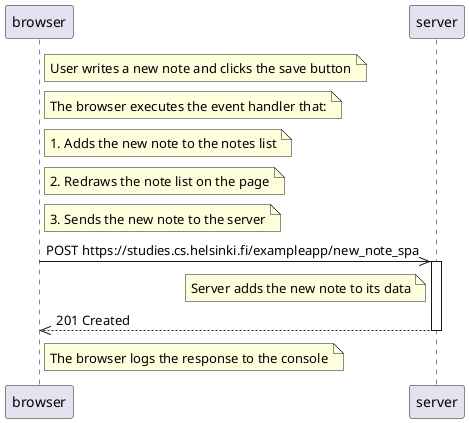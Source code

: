 @startuml
    participant browser
    participant server

    Note right of browser: User writes a new note and clicks the save button

    Note right of browser: The browser executes the event handler that:
    Note right of browser: 1. Adds the new note to the notes list
    Note right of browser: 2. Redraws the note list on the page
    Note right of browser: 3. Sends the new note to the server

    browser->>server: POST https://studies.cs.helsinki.fi/exampleapp/new_note_spa
    activate server
    Note left of server: Server adds the new note to its data
    server-->>browser: 201 Created
    deactivate server

    Note right of browser: The browser logs the response to the console

@enduml